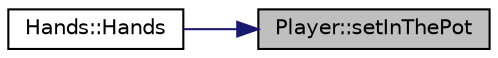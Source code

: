 digraph "Player::setInThePot"
{
 // LATEX_PDF_SIZE
  edge [fontname="Helvetica",fontsize="10",labelfontname="Helvetica",labelfontsize="10"];
  node [fontname="Helvetica",fontsize="10",shape=record];
  rankdir="RL";
  Node1 [label="Player::setInThePot",height=0.2,width=0.4,color="black", fillcolor="grey75", style="filled", fontcolor="black",tooltip=" "];
  Node1 -> Node2 [dir="back",color="midnightblue",fontsize="10",style="solid",fontname="Helvetica"];
  Node2 [label="Hands::Hands",height=0.2,width=0.4,color="black", fillcolor="white", style="filled",URL="$class_hands.html#ad9994df26939755621140b7909f73e55",tooltip=" "];
}
